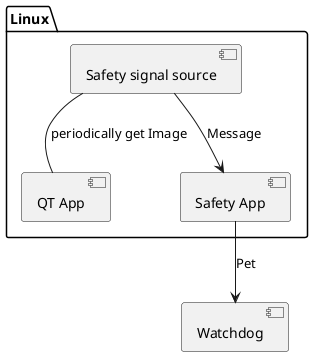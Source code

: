 @startuml
[Watchdog]
package "Linux"{
[Safety signal source] -- [QT App] : periodically get Image   
[Safety signal source] --> [Safety App] : Message
[Safety App] -->[Watchdog] : Pet
}
@enduml
